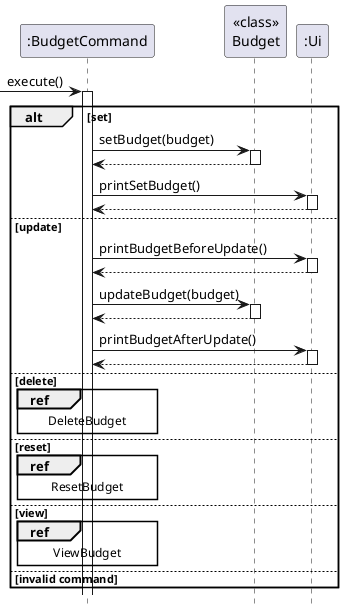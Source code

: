 @startuml

autoactivate on

participant ":BudgetCommand" as BudgetCommand
participant "<<class>>\nBudget" as Budget
participant ":Ui" as Ui

-> BudgetCommand: execute()

alt set
    BudgetCommand -> Budget: setBudget(budget)
    return
    BudgetCommand -> Ui: printSetBudget()
    return
else update
    BudgetCommand -> Ui: printBudgetBeforeUpdate()
    return
    BudgetCommand -> Budget: updateBudget(budget)
    return
    BudgetCommand -> Ui: printBudgetAfterUpdate()
    return
else delete
    ref over BudgetCommand: DeleteBudget
else reset
    ref over BudgetCommand: ResetBudget
else view
    ref over BudgetCommand: ViewBudget
else invalid command
end

hide footbox
@enduml